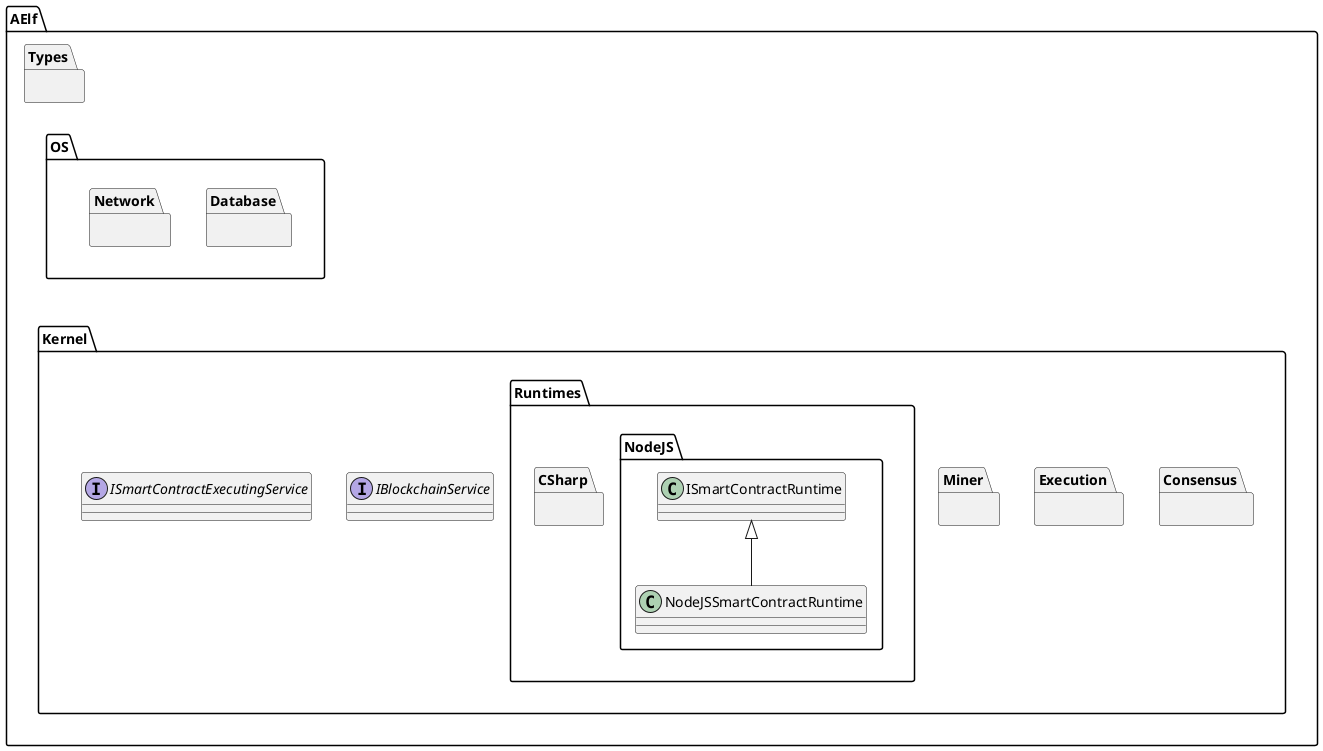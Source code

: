 @startuml
package "AElf" {
    together {
        package AElf.Kernel.Consensus{
        }
        
        package AElf.Kernel.Execution{
        }
    
        package AElf.Kernel.Miner{
        }
    
        package AElf.Kernel.Runtimes.CSharp{
        }
    
        package AElf.Kernel.Runtimes.NodeJS{
            ISmartContractRuntime <|-- NodeJSSmartContractRuntime
        }

        package AElf.Kernel{
            interface IBlockchainService{
            }
            interface ISmartContractExecutingService{
            }
        }
    }

    together {    
        package AElf.OS.Database{
        }
        
        package AElf.OS.Network{
        }
        package AElf.OS{
        }
    }

    together {
        package AElf.Types{
        }
    }

    AElf.Kernel -up[hidden]-> AElf.OS
    AElf.OS -up[hidden]-> AElf.Types
}
@enduml

